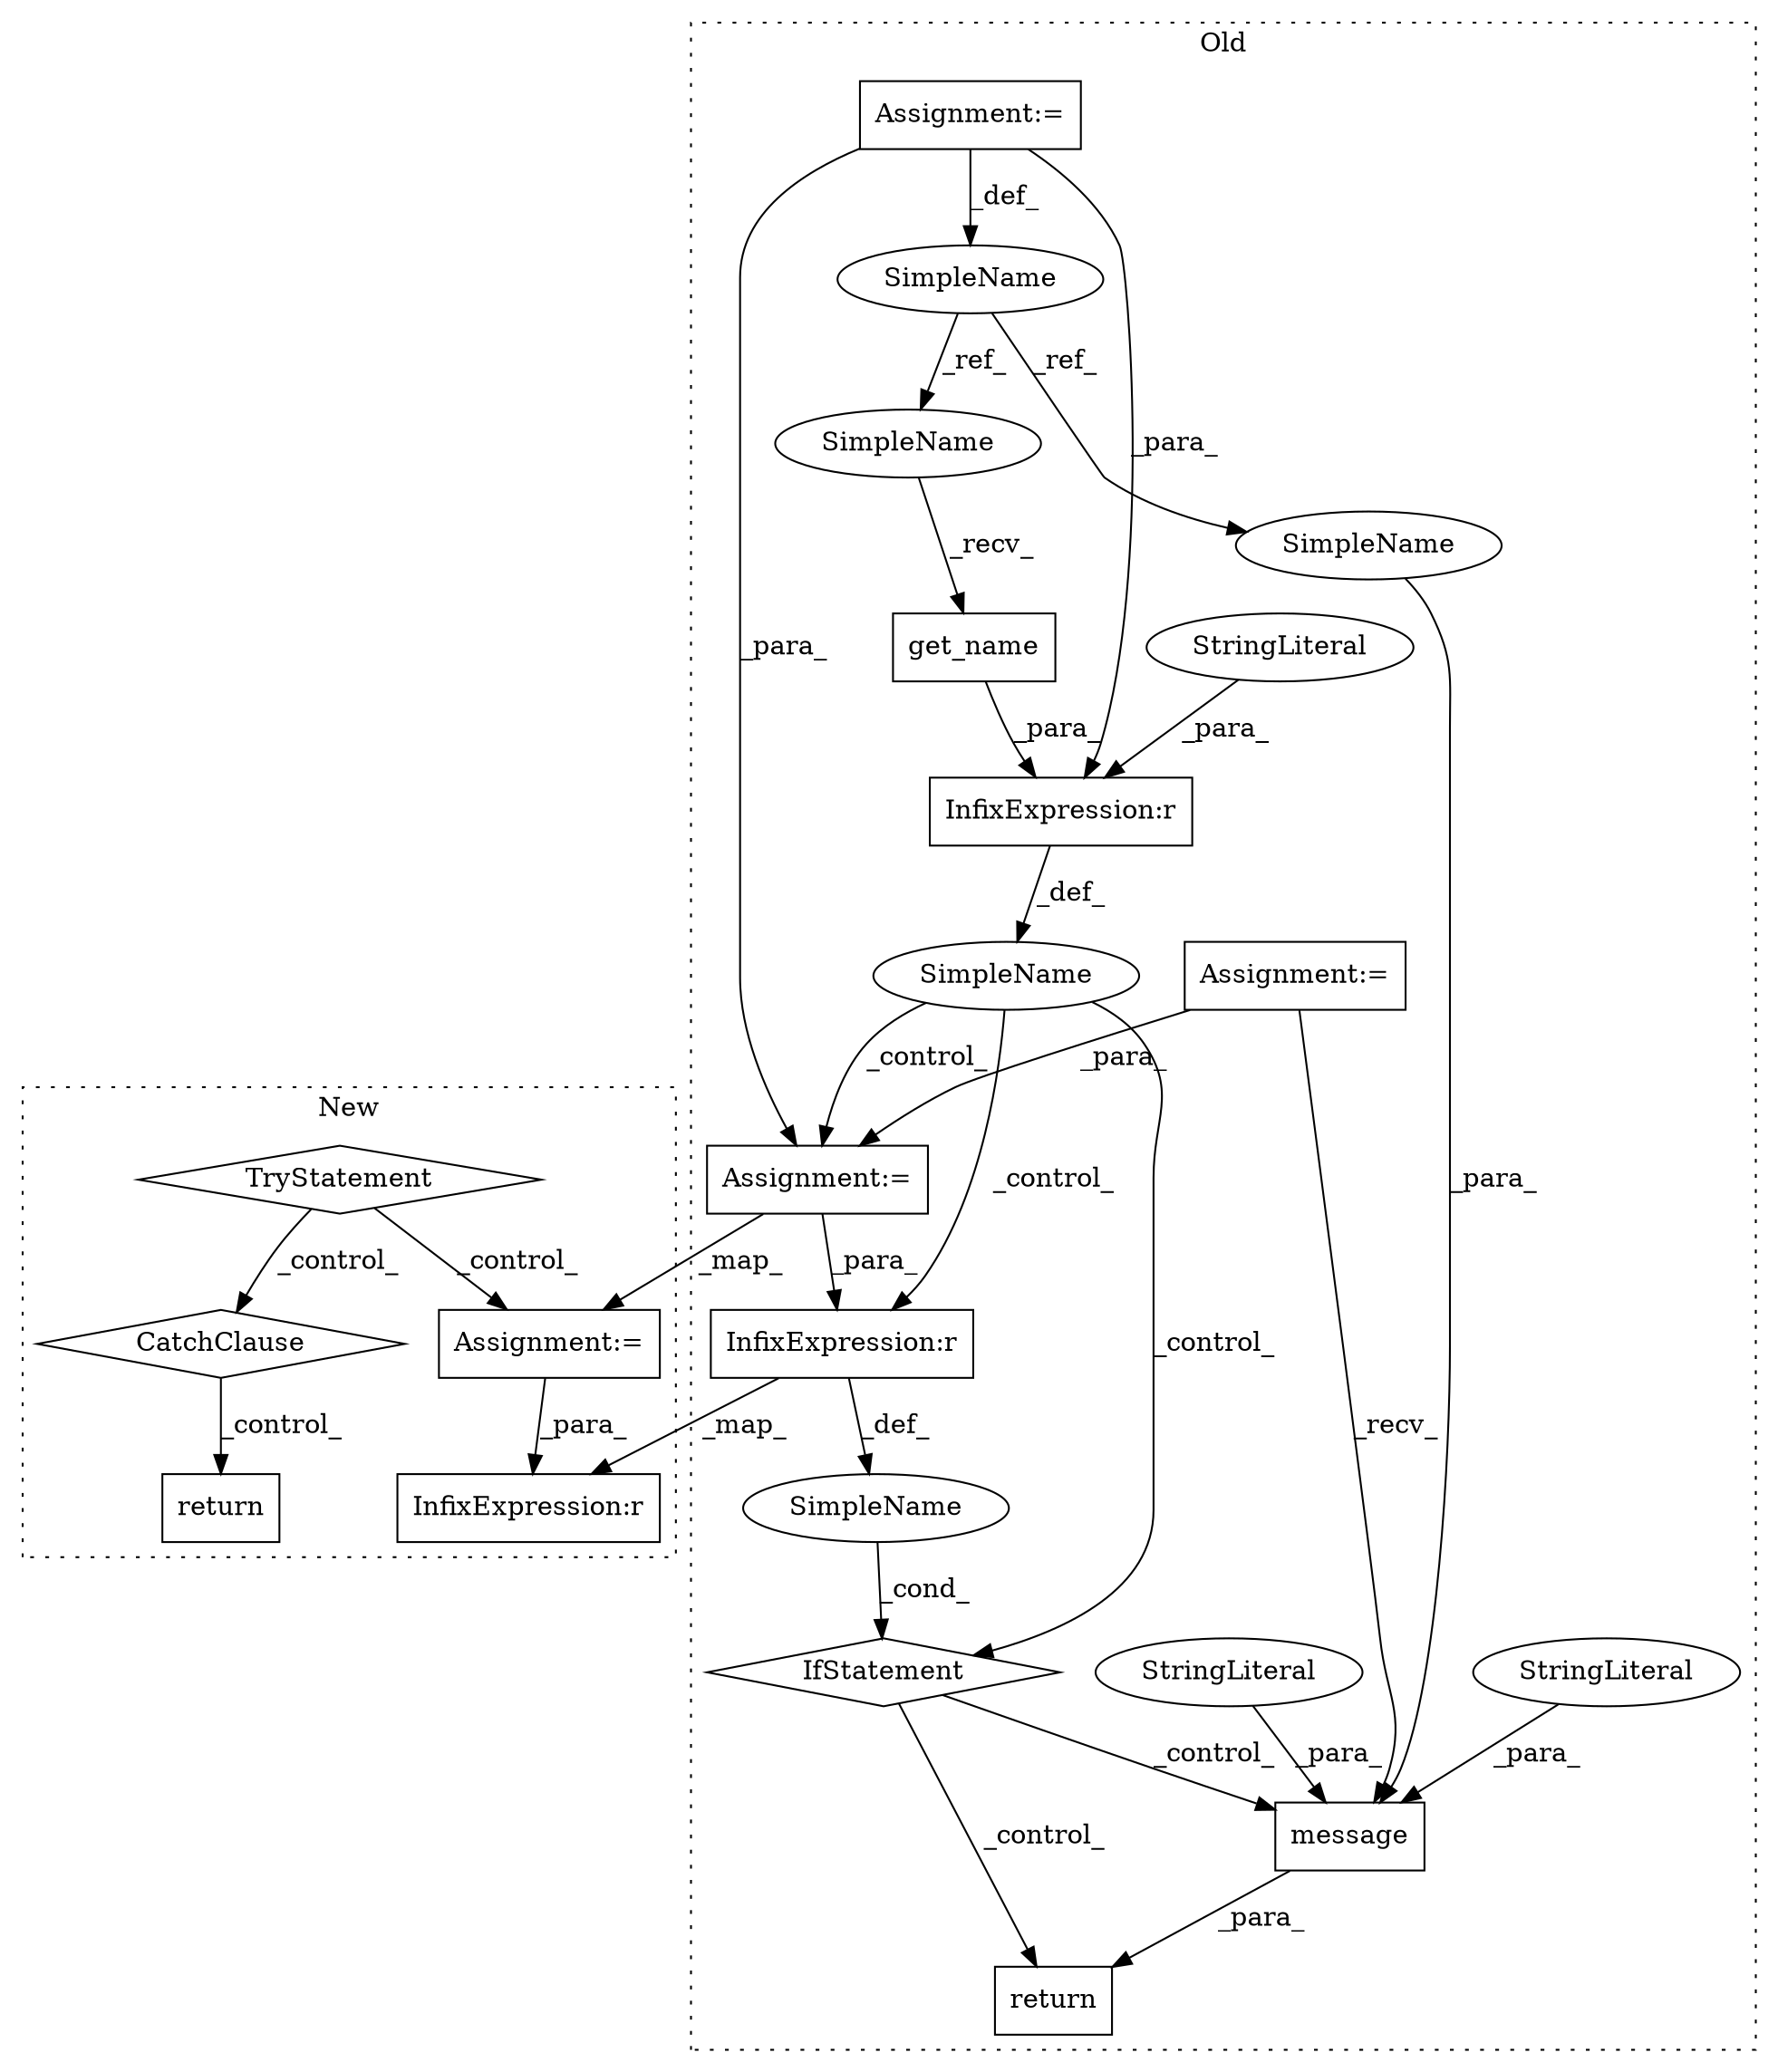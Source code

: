 digraph G {
subgraph cluster0 {
1 [label="get_name" a="32" s="5964" l="10" shape="box"];
3 [label="InfixExpression:r" a="27" s="5974" l="4" shape="box"];
4 [label="IfStatement" a="25" s="6117,6130" l="4,2" shape="diamond"];
5 [label="SimpleName" a="42" s="" l="" shape="ellipse"];
6 [label="return" a="41" s="6142" l="7" shape="box"];
7 [label="SimpleName" a="42" s="" l="" shape="ellipse"];
9 [label="message" a="32" s="6160,6190" l="8,1" shape="box"];
10 [label="SimpleName" a="42" s="5909" l="9" shape="ellipse"];
11 [label="StringLiteral" a="45" s="6168" l="3" shape="ellipse"];
12 [label="StringLiteral" a="45" s="6172" l="8" shape="ellipse"];
13 [label="Assignment:=" a="7" s="5909" l="9" shape="box"];
14 [label="StringLiteral" a="45" s="5978" l="25" shape="ellipse"];
17 [label="Assignment:=" a="7" s="6072" l="1" shape="box"];
19 [label="InfixExpression:r" a="27" s="6122" l="4" shape="box"];
20 [label="Assignment:=" a="7" s="5805" l="10" shape="box"];
21 [label="SimpleName" a="42" s="5954" l="9" shape="ellipse"];
22 [label="SimpleName" a="42" s="6181" l="9" shape="ellipse"];
label = "Old";
style="dotted";
}
subgraph cluster1 {
2 [label="TryStatement" a="54" s="6034" l="4" shape="diamond"];
8 [label="CatchClause" a="12" s="6092,6134" l="11,2" shape="diamond"];
15 [label="return" a="41" s="6144" l="7" shape="box"];
16 [label="Assignment:=" a="7" s="6047" l="1" shape="box"];
18 [label="InfixExpression:r" a="27" s="6167" l="4" shape="box"];
label = "New";
style="dotted";
}
1 -> 3 [label="_para_"];
2 -> 8 [label="_control_"];
2 -> 16 [label="_control_"];
3 -> 7 [label="_def_"];
4 -> 9 [label="_control_"];
4 -> 6 [label="_control_"];
5 -> 4 [label="_cond_"];
7 -> 17 [label="_control_"];
7 -> 4 [label="_control_"];
7 -> 19 [label="_control_"];
8 -> 15 [label="_control_"];
9 -> 6 [label="_para_"];
10 -> 21 [label="_ref_"];
10 -> 22 [label="_ref_"];
11 -> 9 [label="_para_"];
12 -> 9 [label="_para_"];
13 -> 10 [label="_def_"];
13 -> 3 [label="_para_"];
13 -> 17 [label="_para_"];
14 -> 3 [label="_para_"];
16 -> 18 [label="_para_"];
17 -> 16 [label="_map_"];
17 -> 19 [label="_para_"];
19 -> 18 [label="_map_"];
19 -> 5 [label="_def_"];
20 -> 17 [label="_para_"];
20 -> 9 [label="_recv_"];
21 -> 1 [label="_recv_"];
22 -> 9 [label="_para_"];
}